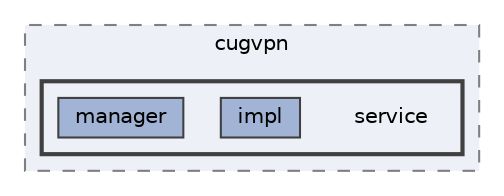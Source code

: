 digraph "repository/cug-vpn-service/src/main/java/com/sterlite/cal/cugvpn/service"
{
 // LATEX_PDF_SIZE
  bgcolor="transparent";
  edge [fontname=Helvetica,fontsize=10,labelfontname=Helvetica,labelfontsize=10];
  node [fontname=Helvetica,fontsize=10,shape=box,height=0.2,width=0.4];
  compound=true
  subgraph clusterdir_42d84b59bfe09b3619a49f1078ae5974 {
    graph [ bgcolor="#edf0f7", pencolor="grey50", label="cugvpn", fontname=Helvetica,fontsize=10 style="filled,dashed", URL="dir_42d84b59bfe09b3619a49f1078ae5974.html",tooltip=""]
  subgraph clusterdir_5c49945359a7e20be0a5165e6dfdbcc6 {
    graph [ bgcolor="#edf0f7", pencolor="grey25", label="", fontname=Helvetica,fontsize=10 style="filled,bold", URL="dir_5c49945359a7e20be0a5165e6dfdbcc6.html",tooltip=""]
    dir_5c49945359a7e20be0a5165e6dfdbcc6 [shape=plaintext, label="service"];
  dir_c512973286002d48acf654231895440a [label="impl", fillcolor="#a2b4d6", color="grey25", style="filled", URL="dir_c512973286002d48acf654231895440a.html",tooltip=""];
  dir_af20aad1b7387a0139a4df939ee5d75c [label="manager", fillcolor="#a2b4d6", color="grey25", style="filled", URL="dir_af20aad1b7387a0139a4df939ee5d75c.html",tooltip=""];
  }
  }
}
